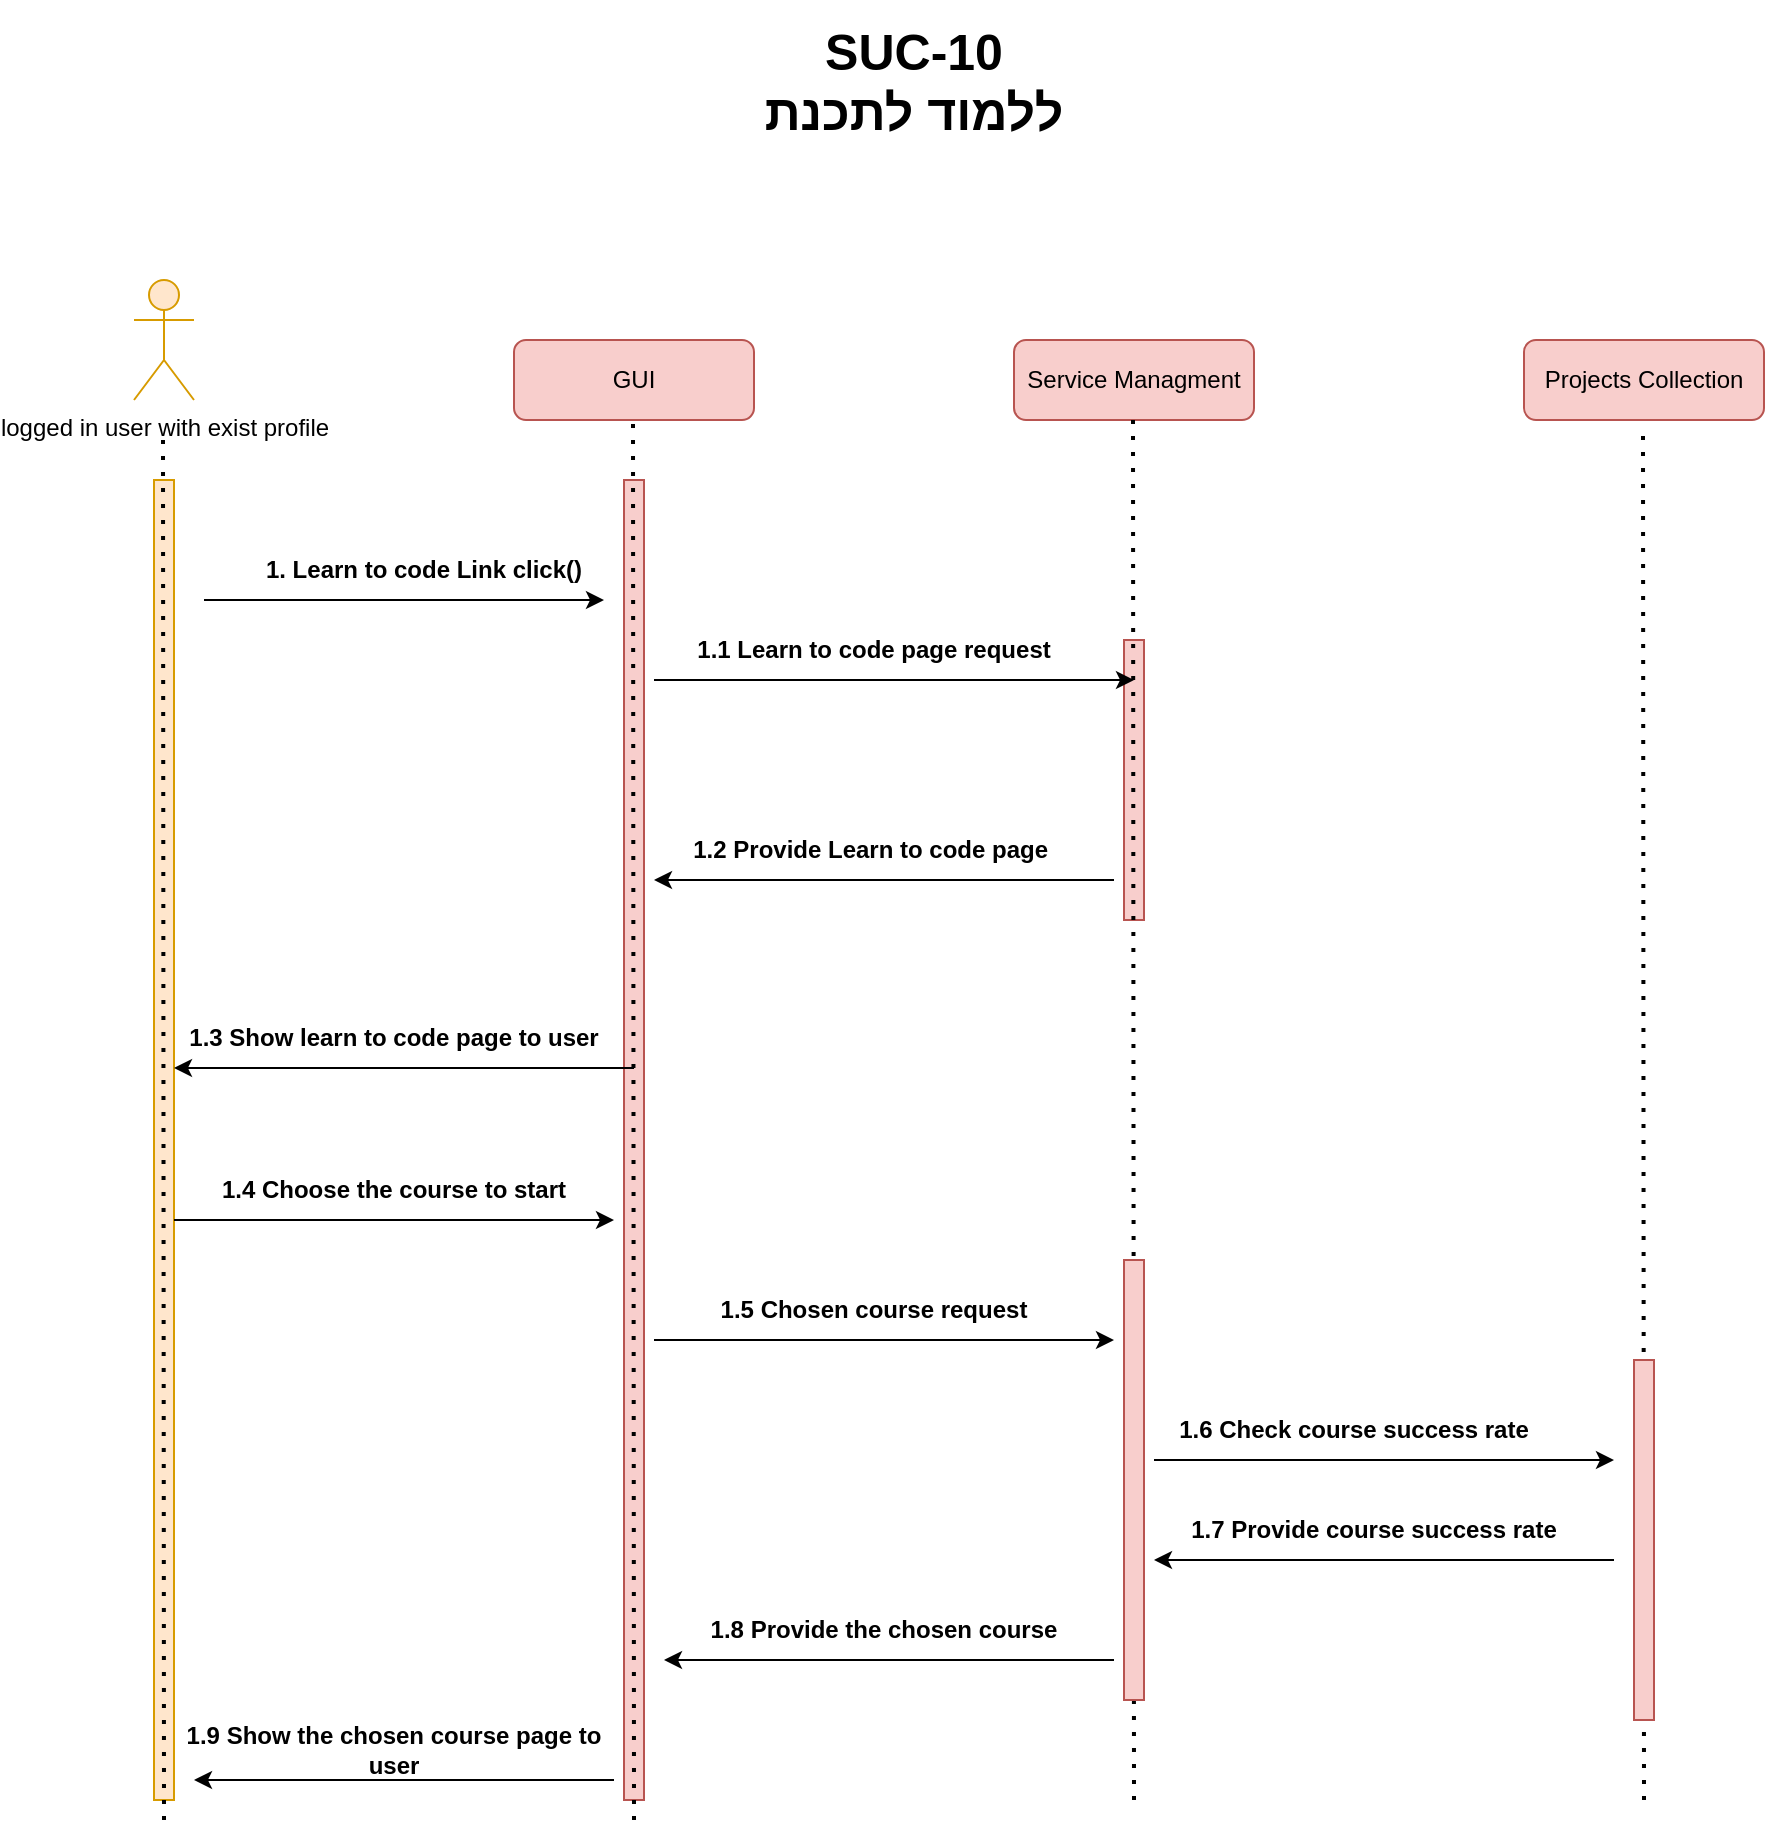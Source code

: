 <mxfile version="15.4.0" type="device"><diagram id="BOWqSZuyz0xphKnATrpg" name="Page-1"><mxGraphModel dx="2290" dy="834" grid="1" gridSize="10" guides="1" tooltips="1" connect="1" arrows="1" fold="1" page="1" pageScale="1" pageWidth="827" pageHeight="1169" math="0" shadow="0"><root><mxCell id="0"/><mxCell id="1" parent="0"/><mxCell id="XiBGaAaCIy1U3luxJilS-1" value="Projects Collection" style="rounded=1;whiteSpace=wrap;html=1;fillColor=#f8cecc;strokeColor=#b85450;" vertex="1" parent="1"><mxGeometry x="-25" y="230" width="120" height="40" as="geometry"/></mxCell><mxCell id="XiBGaAaCIy1U3luxJilS-3" value="Service Managment" style="rounded=1;whiteSpace=wrap;html=1;fillColor=#f8cecc;strokeColor=#b85450;" vertex="1" parent="1"><mxGeometry x="-280" y="230" width="120" height="40" as="geometry"/></mxCell><mxCell id="XiBGaAaCIy1U3luxJilS-4" value="logged in user with exist profile" style="shape=umlActor;verticalLabelPosition=bottom;verticalAlign=top;html=1;outlineConnect=0;fillColor=#ffe6cc;strokeColor=#d79b00;" vertex="1" parent="1"><mxGeometry x="-720" y="200" width="30" height="60" as="geometry"/></mxCell><mxCell id="XiBGaAaCIy1U3luxJilS-5" value="" style="html=1;points=[];perimeter=orthogonalPerimeter;fontSize=14;fillColor=#ffe6cc;strokeColor=#d79b00;perimeterSpacing=1;rounded=0;shadow=0;glass=0;sketch=0;" vertex="1" parent="1"><mxGeometry x="-710" y="300" width="10" height="660" as="geometry"/></mxCell><mxCell id="XiBGaAaCIy1U3luxJilS-6" value="" style="html=1;points=[];perimeter=orthogonalPerimeter;fontSize=14;fillColor=#f8cecc;strokeColor=#b85450;perimeterSpacing=1;rounded=0;shadow=0;glass=0;sketch=0;" vertex="1" parent="1"><mxGeometry x="-225" y="380" width="10" height="140" as="geometry"/></mxCell><mxCell id="XiBGaAaCIy1U3luxJilS-7" value="GUI" style="rounded=1;whiteSpace=wrap;html=1;fillColor=#f8cecc;strokeColor=#b85450;" vertex="1" parent="1"><mxGeometry x="-530" y="230" width="120" height="40" as="geometry"/></mxCell><mxCell id="XiBGaAaCIy1U3luxJilS-8" value="" style="html=1;points=[];perimeter=orthogonalPerimeter;fontSize=14;fillColor=#f8cecc;strokeColor=#b85450;perimeterSpacing=1;rounded=0;shadow=0;glass=0;sketch=0;" vertex="1" parent="1"><mxGeometry x="-475" y="300" width="10" height="660" as="geometry"/></mxCell><mxCell id="XiBGaAaCIy1U3luxJilS-9" value="&lt;font style=&quot;font-size: 12px&quot;&gt;&lt;b style=&quot;font-size: 12px&quot;&gt;1. Learn to code Link click()&lt;/b&gt;&lt;/font&gt;" style="text;html=1;strokeColor=none;fillColor=none;align=center;verticalAlign=middle;whiteSpace=wrap;rounded=0;shadow=0;glass=0;sketch=0;fontSize=12;" vertex="1" parent="1"><mxGeometry x="-690" y="340" width="230" height="10" as="geometry"/></mxCell><mxCell id="XiBGaAaCIy1U3luxJilS-10" value="" style="endArrow=classic;html=1;rounded=0;fontSize=14;" edge="1" parent="1"><mxGeometry width="50" height="50" relative="1" as="geometry"><mxPoint x="-685" y="360" as="sourcePoint"/><mxPoint x="-485.0" y="360" as="targetPoint"/></mxGeometry></mxCell><mxCell id="XiBGaAaCIy1U3luxJilS-11" value="&lt;font style=&quot;font-size: 25px&quot;&gt;&lt;b&gt;SUC-10&lt;br&gt;ללמוד לתכנת&lt;/b&gt;&lt;/font&gt;" style="text;html=1;strokeColor=none;fillColor=none;align=center;verticalAlign=middle;whiteSpace=wrap;rounded=0;" vertex="1" parent="1"><mxGeometry x="-450" y="60" width="240" height="80" as="geometry"/></mxCell><mxCell id="XiBGaAaCIy1U3luxJilS-12" value="" style="endArrow=none;dashed=1;html=1;dashPattern=1 3;strokeWidth=2;rounded=0;fontSize=14;entryX=0.5;entryY=1;entryDx=0;entryDy=0;startArrow=none;" edge="1" parent="1"><mxGeometry width="50" height="50" relative="1" as="geometry"><mxPoint x="-470" y="970" as="sourcePoint"/><mxPoint x="-470.5" y="270" as="targetPoint"/></mxGeometry></mxCell><mxCell id="XiBGaAaCIy1U3luxJilS-13" value="" style="endArrow=none;dashed=1;html=1;dashPattern=1 3;strokeWidth=2;rounded=0;fontSize=14;entryX=0.5;entryY=1;entryDx=0;entryDy=0;startArrow=none;" edge="1" parent="1"><mxGeometry width="50" height="50" relative="1" as="geometry"><mxPoint x="35" y="960" as="sourcePoint"/><mxPoint x="34.5" y="275.5" as="targetPoint"/></mxGeometry></mxCell><mxCell id="XiBGaAaCIy1U3luxJilS-14" value="" style="endArrow=none;dashed=1;html=1;dashPattern=1 3;strokeWidth=2;rounded=0;fontSize=14;entryX=0.5;entryY=1;entryDx=0;entryDy=0;startArrow=none;" edge="1" parent="1"><mxGeometry width="50" height="50" relative="1" as="geometry"><mxPoint x="-220" y="960" as="sourcePoint"/><mxPoint x="-220.5" y="270" as="targetPoint"/></mxGeometry></mxCell><mxCell id="XiBGaAaCIy1U3luxJilS-15" value="" style="endArrow=none;dashed=1;html=1;dashPattern=1 3;strokeWidth=2;rounded=0;fontSize=14;entryX=0.5;entryY=1;entryDx=0;entryDy=0;startArrow=none;" edge="1" parent="1"><mxGeometry width="50" height="50" relative="1" as="geometry"><mxPoint x="-705" y="970" as="sourcePoint"/><mxPoint x="-705.5" y="280" as="targetPoint"/></mxGeometry></mxCell><mxCell id="XiBGaAaCIy1U3luxJilS-16" value="&lt;b&gt;1.1 Learn to code page request&lt;/b&gt;" style="text;html=1;strokeColor=none;fillColor=none;align=center;verticalAlign=middle;whiteSpace=wrap;rounded=0;shadow=0;glass=0;sketch=0;fontSize=12;" vertex="1" parent="1"><mxGeometry x="-465" y="380" width="230" height="10" as="geometry"/></mxCell><mxCell id="XiBGaAaCIy1U3luxJilS-17" value="" style="endArrow=classic;html=1;rounded=0;fontSize=14;" edge="1" parent="1"><mxGeometry width="50" height="50" relative="1" as="geometry"><mxPoint x="-460" y="400" as="sourcePoint"/><mxPoint x="-220" y="400" as="targetPoint"/></mxGeometry></mxCell><mxCell id="XiBGaAaCIy1U3luxJilS-18" value="&lt;b&gt;1.2 Provide Learn to code page&amp;nbsp;&lt;/b&gt;" style="text;html=1;strokeColor=none;fillColor=none;align=center;verticalAlign=middle;whiteSpace=wrap;rounded=0;shadow=0;glass=0;sketch=0;fontSize=12;" vertex="1" parent="1"><mxGeometry x="-465" y="480" width="230" height="10" as="geometry"/></mxCell><mxCell id="XiBGaAaCIy1U3luxJilS-19" value="" style="endArrow=classic;html=1;rounded=0;fontSize=14;" edge="1" parent="1"><mxGeometry width="50" height="50" relative="1" as="geometry"><mxPoint x="-230" y="500" as="sourcePoint"/><mxPoint x="-460" y="500" as="targetPoint"/></mxGeometry></mxCell><mxCell id="XiBGaAaCIy1U3luxJilS-20" value="&lt;b&gt;1.3 Show learn to code page to user&lt;/b&gt;" style="text;html=1;strokeColor=none;fillColor=none;align=center;verticalAlign=middle;whiteSpace=wrap;rounded=0;shadow=0;glass=0;sketch=0;fontSize=12;" vertex="1" parent="1"><mxGeometry x="-705" y="574" width="230" height="10" as="geometry"/></mxCell><mxCell id="XiBGaAaCIy1U3luxJilS-21" value="" style="endArrow=classic;html=1;rounded=0;fontSize=14;" edge="1" parent="1"><mxGeometry width="50" height="50" relative="1" as="geometry"><mxPoint x="-470" y="594" as="sourcePoint"/><mxPoint x="-700" y="594" as="targetPoint"/></mxGeometry></mxCell><mxCell id="XiBGaAaCIy1U3luxJilS-22" value="&lt;font style=&quot;font-size: 12px&quot;&gt;&lt;b style=&quot;font-size: 12px&quot;&gt;1.4 Choose the course to start&lt;/b&gt;&lt;/font&gt;" style="text;html=1;strokeColor=none;fillColor=none;align=center;verticalAlign=middle;whiteSpace=wrap;rounded=0;shadow=0;glass=0;sketch=0;fontSize=12;" vertex="1" parent="1"><mxGeometry x="-705" y="650" width="230" height="10" as="geometry"/></mxCell><mxCell id="XiBGaAaCIy1U3luxJilS-23" value="" style="endArrow=classic;html=1;rounded=0;fontSize=14;" edge="1" parent="1"><mxGeometry width="50" height="50" relative="1" as="geometry"><mxPoint x="-700" y="670" as="sourcePoint"/><mxPoint x="-480" y="670" as="targetPoint"/></mxGeometry></mxCell><mxCell id="XiBGaAaCIy1U3luxJilS-24" value="" style="html=1;points=[];perimeter=orthogonalPerimeter;fontSize=14;fillColor=#f8cecc;strokeColor=#b85450;perimeterSpacing=1;rounded=0;shadow=0;glass=0;sketch=0;" vertex="1" parent="1"><mxGeometry x="-225" y="690" width="10" height="220" as="geometry"/></mxCell><mxCell id="XiBGaAaCIy1U3luxJilS-25" value="&lt;b&gt;1.5 Chosen course request&lt;/b&gt;" style="text;html=1;strokeColor=none;fillColor=none;align=center;verticalAlign=middle;whiteSpace=wrap;rounded=0;shadow=0;glass=0;sketch=0;fontSize=12;" vertex="1" parent="1"><mxGeometry x="-465" y="710" width="230" height="10" as="geometry"/></mxCell><mxCell id="XiBGaAaCIy1U3luxJilS-26" value="" style="endArrow=classic;html=1;rounded=0;fontSize=14;" edge="1" parent="1"><mxGeometry width="50" height="50" relative="1" as="geometry"><mxPoint x="-460" y="730" as="sourcePoint"/><mxPoint x="-230" y="730" as="targetPoint"/></mxGeometry></mxCell><mxCell id="XiBGaAaCIy1U3luxJilS-27" value="" style="html=1;points=[];perimeter=orthogonalPerimeter;fontSize=14;fillColor=#f8cecc;strokeColor=#b85450;perimeterSpacing=1;rounded=0;shadow=0;glass=0;sketch=0;" vertex="1" parent="1"><mxGeometry x="30" y="740" width="10" height="180" as="geometry"/></mxCell><mxCell id="XiBGaAaCIy1U3luxJilS-28" value="&lt;b&gt;1.6 Check course success rate&lt;/b&gt;" style="text;html=1;strokeColor=none;fillColor=none;align=center;verticalAlign=middle;whiteSpace=wrap;rounded=0;shadow=0;glass=0;sketch=0;fontSize=12;" vertex="1" parent="1"><mxGeometry x="-225" y="770" width="230" height="10" as="geometry"/></mxCell><mxCell id="XiBGaAaCIy1U3luxJilS-29" value="" style="endArrow=classic;html=1;rounded=0;fontSize=14;" edge="1" parent="1"><mxGeometry width="50" height="50" relative="1" as="geometry"><mxPoint x="-210" y="790" as="sourcePoint"/><mxPoint x="20" y="790" as="targetPoint"/></mxGeometry></mxCell><mxCell id="XiBGaAaCIy1U3luxJilS-33" value="&lt;b&gt;1.7 Provide course success rate&lt;/b&gt;" style="text;html=1;strokeColor=none;fillColor=none;align=center;verticalAlign=middle;whiteSpace=wrap;rounded=0;shadow=0;glass=0;sketch=0;fontSize=12;" vertex="1" parent="1"><mxGeometry x="-215" y="820" width="230" height="10" as="geometry"/></mxCell><mxCell id="XiBGaAaCIy1U3luxJilS-34" value="" style="endArrow=classic;html=1;rounded=0;fontSize=14;" edge="1" parent="1"><mxGeometry width="50" height="50" relative="1" as="geometry"><mxPoint x="20" y="840" as="sourcePoint"/><mxPoint x="-210" y="840" as="targetPoint"/></mxGeometry></mxCell><mxCell id="XiBGaAaCIy1U3luxJilS-35" value="&lt;b&gt;1.8 Provide the chosen course&lt;/b&gt;" style="text;html=1;strokeColor=none;fillColor=none;align=center;verticalAlign=middle;whiteSpace=wrap;rounded=0;shadow=0;glass=0;sketch=0;fontSize=12;" vertex="1" parent="1"><mxGeometry x="-460" y="870" width="230" height="10" as="geometry"/></mxCell><mxCell id="XiBGaAaCIy1U3luxJilS-36" value="" style="endArrow=classic;html=1;rounded=0;fontSize=14;" edge="1" parent="1"><mxGeometry width="50" height="50" relative="1" as="geometry"><mxPoint x="-230" y="890" as="sourcePoint"/><mxPoint x="-455" y="890" as="targetPoint"/></mxGeometry></mxCell><mxCell id="XiBGaAaCIy1U3luxJilS-38" value="&lt;b&gt;1.9 Show the chosen course page to user&lt;/b&gt;" style="text;html=1;strokeColor=none;fillColor=none;align=center;verticalAlign=middle;whiteSpace=wrap;rounded=0;shadow=0;glass=0;sketch=0;fontSize=12;" vertex="1" parent="1"><mxGeometry x="-705" y="930" width="230" height="10" as="geometry"/></mxCell><mxCell id="XiBGaAaCIy1U3luxJilS-39" value="" style="endArrow=classic;html=1;rounded=0;fontSize=14;" edge="1" parent="1"><mxGeometry width="50" height="50" relative="1" as="geometry"><mxPoint x="-480" y="950" as="sourcePoint"/><mxPoint x="-690" y="950" as="targetPoint"/></mxGeometry></mxCell></root></mxGraphModel></diagram></mxfile>